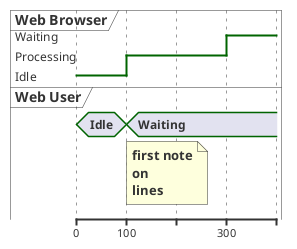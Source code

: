 {
  "sha1": "meejodfp9zvi0kd5pzicxxvkq98qbx7",
  "insertion": {
    "when": "2024-06-03T18:59:35.146Z",
    "url": "http://forum.plantuml.net/6877/timing-diagram-feature-request-for-adding-notes",
    "user": "plantuml@gmail.com"
  }
}
@startuml
robust "Web Browser" as WB
concise "Web User" as WU

@0
WU is Idle
WB is Idle

@100
'WU is Waiting : THIS TEXT SHOULD SHOW IN A NOTE ABOVE THE MIDDLE of the < Waiting > - bar
WU is Waiting
WB is Processing
note bottom of WU : first note\non\nlines
/'WU note THIS TEXT SHOULD SHOW ABOVE THE STATE CHANGE AT T=100 AND COULD EXPLAIN WHY THE STATE CHANGED'/

@300
WB is Waiting
@enduml
